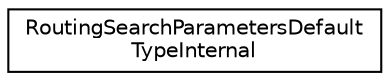 digraph "Graphical Class Hierarchy"
{
 // LATEX_PDF_SIZE
  edge [fontname="Helvetica",fontsize="10",labelfontname="Helvetica",labelfontsize="10"];
  node [fontname="Helvetica",fontsize="10",shape=record];
  rankdir="LR";
  Node0 [label="RoutingSearchParametersDefault\lTypeInternal",height=0.2,width=0.4,color="black", fillcolor="white", style="filled",URL="$structoperations__research_1_1_routing_search_parameters_default_type_internal.html",tooltip=" "];
}
